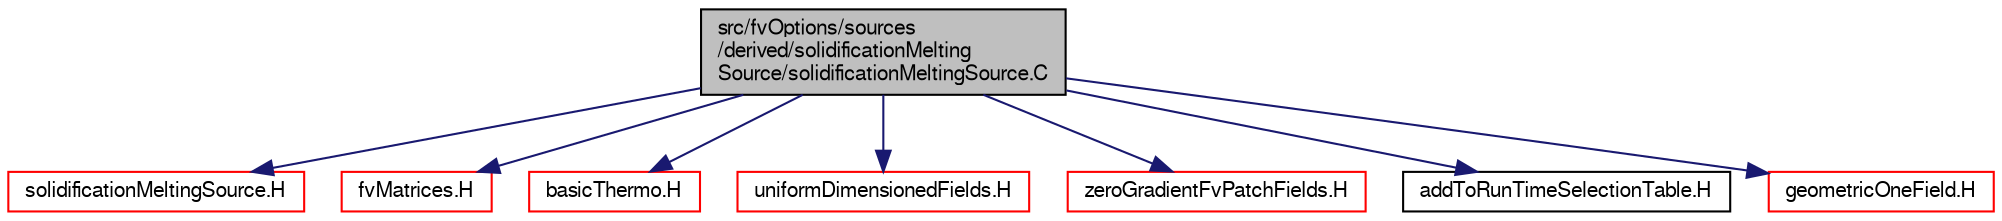 digraph "src/fvOptions/sources/derived/solidificationMeltingSource/solidificationMeltingSource.C"
{
  bgcolor="transparent";
  edge [fontname="FreeSans",fontsize="10",labelfontname="FreeSans",labelfontsize="10"];
  node [fontname="FreeSans",fontsize="10",shape=record];
  Node0 [label="src/fvOptions/sources\l/derived/solidificationMelting\lSource/solidificationMeltingSource.C",height=0.2,width=0.4,color="black", fillcolor="grey75", style="filled", fontcolor="black"];
  Node0 -> Node1 [color="midnightblue",fontsize="10",style="solid",fontname="FreeSans"];
  Node1 [label="solidificationMeltingSource.H",height=0.2,width=0.4,color="red",URL="$a04748.html"];
  Node0 -> Node336 [color="midnightblue",fontsize="10",style="solid",fontname="FreeSans"];
  Node336 [label="fvMatrices.H",height=0.2,width=0.4,color="red",URL="$a03272.html",tooltip="A special matrix type and solver, designed for finite volume solutions of scalar equations. "];
  Node0 -> Node349 [color="midnightblue",fontsize="10",style="solid",fontname="FreeSans"];
  Node349 [label="basicThermo.H",height=0.2,width=0.4,color="red",URL="$a15386.html"];
  Node0 -> Node351 [color="midnightblue",fontsize="10",style="solid",fontname="FreeSans"];
  Node351 [label="uniformDimensionedFields.H",height=0.2,width=0.4,color="red",URL="$a10187.html"];
  Node0 -> Node353 [color="midnightblue",fontsize="10",style="solid",fontname="FreeSans"];
  Node353 [label="zeroGradientFvPatchFields.H",height=0.2,width=0.4,color="red",URL="$a01547.html"];
  Node0 -> Node355 [color="midnightblue",fontsize="10",style="solid",fontname="FreeSans"];
  Node355 [label="addToRunTimeSelectionTable.H",height=0.2,width=0.4,color="black",URL="$a09263.html",tooltip="Macros for easy insertion into run-time selection tables. "];
  Node0 -> Node356 [color="midnightblue",fontsize="10",style="solid",fontname="FreeSans"];
  Node356 [label="geometricOneField.H",height=0.2,width=0.4,color="red",URL="$a09842.html"];
}
